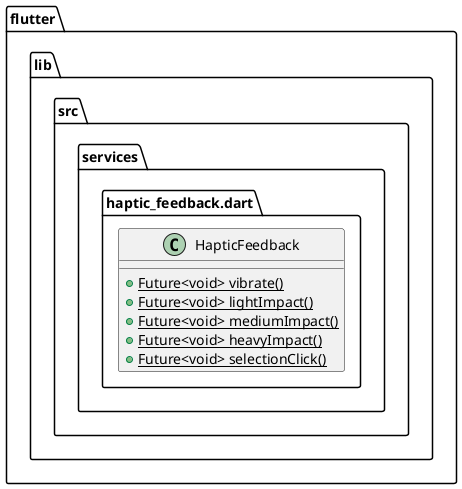 @startuml
set namespaceSeparator ::

class "flutter::lib::src::services::haptic_feedback.dart::HapticFeedback" {
  {static} +Future<void> vibrate()
  {static} +Future<void> lightImpact()
  {static} +Future<void> mediumImpact()
  {static} +Future<void> heavyImpact()
  {static} +Future<void> selectionClick()
}


@enduml